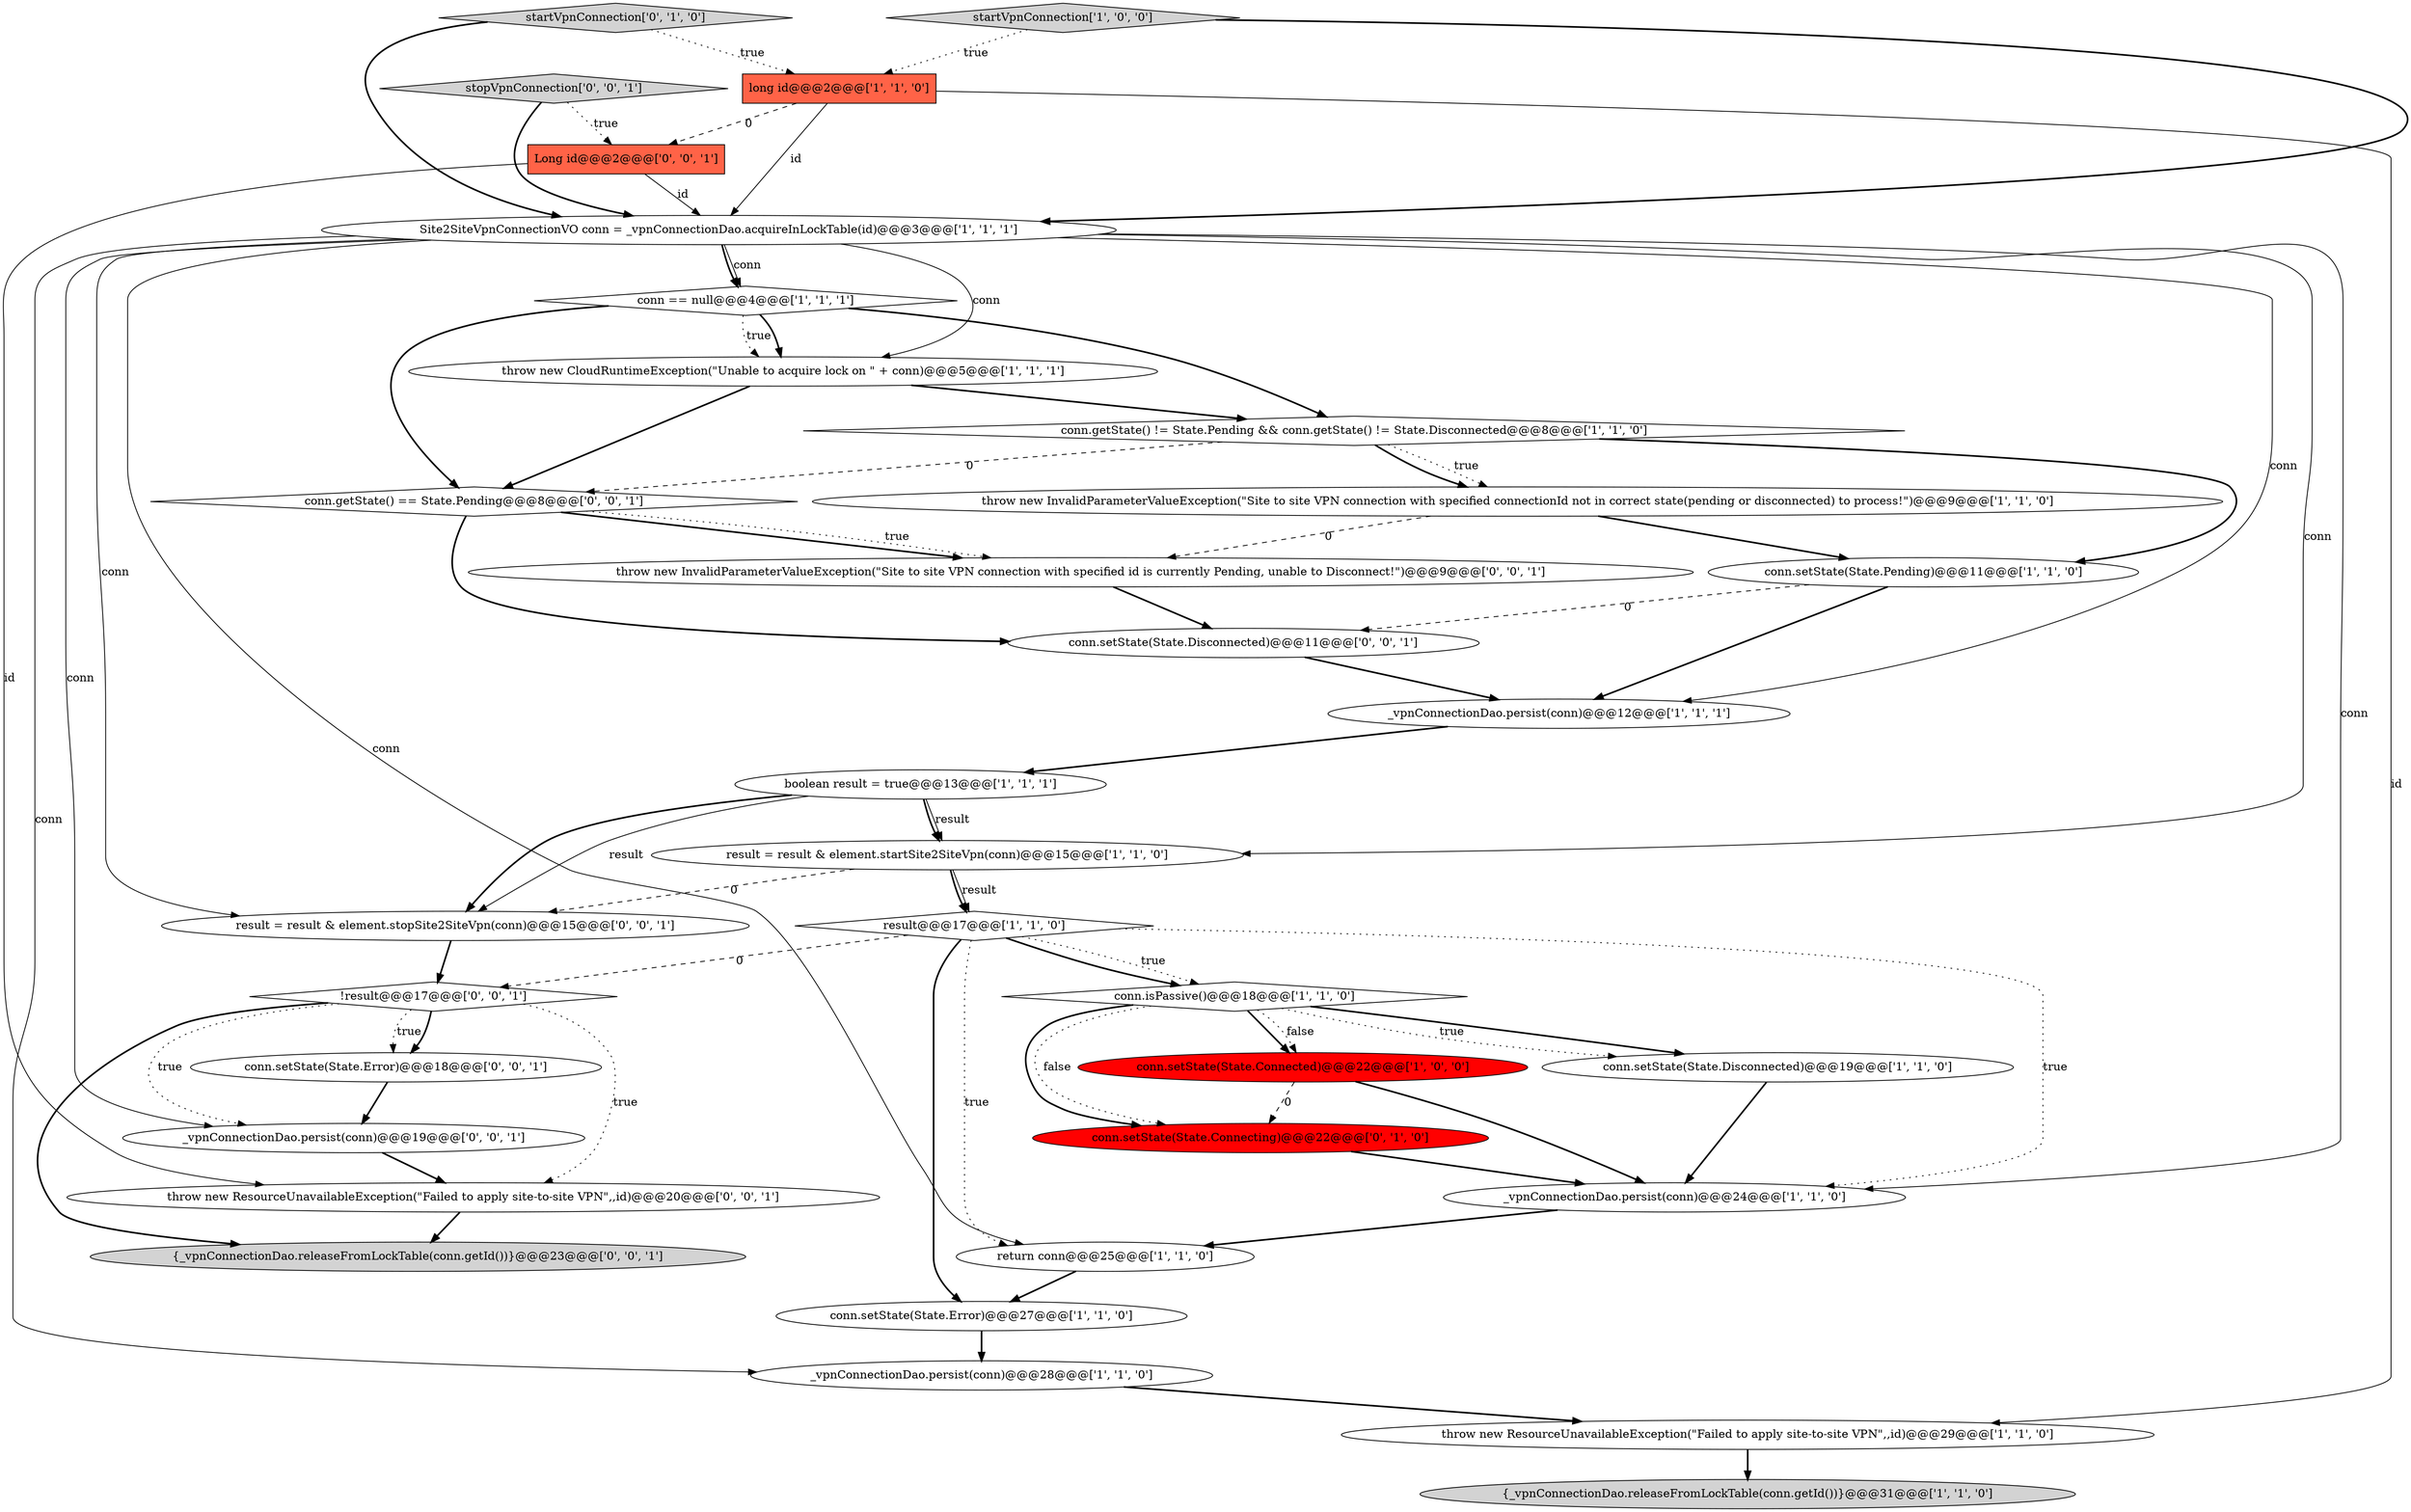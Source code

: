 digraph {
12 [style = filled, label = "Site2SiteVpnConnectionVO conn = _vpnConnectionDao.acquireInLockTable(id)@@@3@@@['1', '1', '1']", fillcolor = white, shape = ellipse image = "AAA0AAABBB1BBB"];
28 [style = filled, label = "conn.setState(State.Error)@@@18@@@['0', '0', '1']", fillcolor = white, shape = ellipse image = "AAA0AAABBB3BBB"];
23 [style = filled, label = "{_vpnConnectionDao.releaseFromLockTable(conn.getId())}@@@23@@@['0', '0', '1']", fillcolor = lightgray, shape = ellipse image = "AAA0AAABBB3BBB"];
30 [style = filled, label = "Long id@@@2@@@['0', '0', '1']", fillcolor = tomato, shape = box image = "AAA0AAABBB3BBB"];
31 [style = filled, label = "conn.getState() == State.Pending@@@8@@@['0', '0', '1']", fillcolor = white, shape = diamond image = "AAA0AAABBB3BBB"];
29 [style = filled, label = "conn.setState(State.Disconnected)@@@11@@@['0', '0', '1']", fillcolor = white, shape = ellipse image = "AAA0AAABBB3BBB"];
14 [style = filled, label = "_vpnConnectionDao.persist(conn)@@@24@@@['1', '1', '0']", fillcolor = white, shape = ellipse image = "AAA0AAABBB1BBB"];
10 [style = filled, label = "conn.setState(State.Disconnected)@@@19@@@['1', '1', '0']", fillcolor = white, shape = ellipse image = "AAA0AAABBB1BBB"];
25 [style = filled, label = "stopVpnConnection['0', '0', '1']", fillcolor = lightgray, shape = diamond image = "AAA0AAABBB3BBB"];
15 [style = filled, label = "conn.setState(State.Error)@@@27@@@['1', '1', '0']", fillcolor = white, shape = ellipse image = "AAA0AAABBB1BBB"];
8 [style = filled, label = "throw new ResourceUnavailableException(\"Failed to apply site-to-site VPN\",,id)@@@29@@@['1', '1', '0']", fillcolor = white, shape = ellipse image = "AAA0AAABBB1BBB"];
4 [style = filled, label = "_vpnConnectionDao.persist(conn)@@@12@@@['1', '1', '1']", fillcolor = white, shape = ellipse image = "AAA0AAABBB1BBB"];
21 [style = filled, label = "startVpnConnection['0', '1', '0']", fillcolor = lightgray, shape = diamond image = "AAA0AAABBB2BBB"];
32 [style = filled, label = "!result@@@17@@@['0', '0', '1']", fillcolor = white, shape = diamond image = "AAA0AAABBB3BBB"];
18 [style = filled, label = "conn.setState(State.Pending)@@@11@@@['1', '1', '0']", fillcolor = white, shape = ellipse image = "AAA0AAABBB1BBB"];
20 [style = filled, label = "conn.isPassive()@@@18@@@['1', '1', '0']", fillcolor = white, shape = diamond image = "AAA0AAABBB1BBB"];
1 [style = filled, label = "startVpnConnection['1', '0', '0']", fillcolor = lightgray, shape = diamond image = "AAA0AAABBB1BBB"];
27 [style = filled, label = "result = result & element.stopSite2SiteVpn(conn)@@@15@@@['0', '0', '1']", fillcolor = white, shape = ellipse image = "AAA0AAABBB3BBB"];
0 [style = filled, label = "result@@@17@@@['1', '1', '0']", fillcolor = white, shape = diamond image = "AAA0AAABBB1BBB"];
9 [style = filled, label = "conn.getState() != State.Pending && conn.getState() != State.Disconnected@@@8@@@['1', '1', '0']", fillcolor = white, shape = diamond image = "AAA0AAABBB1BBB"];
16 [style = filled, label = "{_vpnConnectionDao.releaseFromLockTable(conn.getId())}@@@31@@@['1', '1', '0']", fillcolor = lightgray, shape = ellipse image = "AAA0AAABBB1BBB"];
3 [style = filled, label = "throw new CloudRuntimeException(\"Unable to acquire lock on \" + conn)@@@5@@@['1', '1', '1']", fillcolor = white, shape = ellipse image = "AAA0AAABBB1BBB"];
11 [style = filled, label = "result = result & element.startSite2SiteVpn(conn)@@@15@@@['1', '1', '0']", fillcolor = white, shape = ellipse image = "AAA0AAABBB1BBB"];
2 [style = filled, label = "conn.setState(State.Connected)@@@22@@@['1', '0', '0']", fillcolor = red, shape = ellipse image = "AAA1AAABBB1BBB"];
22 [style = filled, label = "conn.setState(State.Connecting)@@@22@@@['0', '1', '0']", fillcolor = red, shape = ellipse image = "AAA1AAABBB2BBB"];
5 [style = filled, label = "_vpnConnectionDao.persist(conn)@@@28@@@['1', '1', '0']", fillcolor = white, shape = ellipse image = "AAA0AAABBB1BBB"];
7 [style = filled, label = "boolean result = true@@@13@@@['1', '1', '1']", fillcolor = white, shape = ellipse image = "AAA0AAABBB1BBB"];
19 [style = filled, label = "throw new InvalidParameterValueException(\"Site to site VPN connection with specified connectionId not in correct state(pending or disconnected) to process!\")@@@9@@@['1', '1', '0']", fillcolor = white, shape = ellipse image = "AAA0AAABBB1BBB"];
33 [style = filled, label = "throw new ResourceUnavailableException(\"Failed to apply site-to-site VPN\",,id)@@@20@@@['0', '0', '1']", fillcolor = white, shape = ellipse image = "AAA0AAABBB3BBB"];
6 [style = filled, label = "return conn@@@25@@@['1', '1', '0']", fillcolor = white, shape = ellipse image = "AAA0AAABBB1BBB"];
13 [style = filled, label = "long id@@@2@@@['1', '1', '0']", fillcolor = tomato, shape = box image = "AAA0AAABBB1BBB"];
26 [style = filled, label = "throw new InvalidParameterValueException(\"Site to site VPN connection with specified id is currently Pending, unable to Disconnect!\")@@@9@@@['0', '0', '1']", fillcolor = white, shape = ellipse image = "AAA0AAABBB3BBB"];
17 [style = filled, label = "conn == null@@@4@@@['1', '1', '1']", fillcolor = white, shape = diamond image = "AAA0AAABBB1BBB"];
24 [style = filled, label = "_vpnConnectionDao.persist(conn)@@@19@@@['0', '0', '1']", fillcolor = white, shape = ellipse image = "AAA0AAABBB3BBB"];
8->16 [style = bold, label=""];
5->8 [style = bold, label=""];
12->6 [style = solid, label="conn"];
32->28 [style = dotted, label="true"];
12->24 [style = solid, label="conn"];
19->18 [style = bold, label=""];
7->11 [style = bold, label=""];
29->4 [style = bold, label=""];
27->32 [style = bold, label=""];
32->23 [style = bold, label=""];
20->22 [style = dotted, label="false"];
32->24 [style = dotted, label="true"];
10->14 [style = bold, label=""];
3->31 [style = bold, label=""];
17->31 [style = bold, label=""];
17->9 [style = bold, label=""];
26->29 [style = bold, label=""];
0->32 [style = dashed, label="0"];
12->17 [style = bold, label=""];
12->4 [style = solid, label="conn"];
0->20 [style = dotted, label="true"];
31->29 [style = bold, label=""];
30->12 [style = solid, label="id"];
0->6 [style = dotted, label="true"];
32->33 [style = dotted, label="true"];
7->27 [style = solid, label="result"];
17->3 [style = dotted, label="true"];
0->15 [style = bold, label=""];
11->0 [style = solid, label="result"];
4->7 [style = bold, label=""];
6->15 [style = bold, label=""];
15->5 [style = bold, label=""];
20->22 [style = bold, label=""];
20->10 [style = bold, label=""];
13->8 [style = solid, label="id"];
20->2 [style = bold, label=""];
21->12 [style = bold, label=""];
3->9 [style = bold, label=""];
24->33 [style = bold, label=""];
12->14 [style = solid, label="conn"];
33->23 [style = bold, label=""];
31->26 [style = bold, label=""];
20->2 [style = dotted, label="false"];
1->13 [style = dotted, label="true"];
11->0 [style = bold, label=""];
9->19 [style = dotted, label="true"];
9->18 [style = bold, label=""];
9->31 [style = dashed, label="0"];
18->4 [style = bold, label=""];
19->26 [style = dashed, label="0"];
7->11 [style = solid, label="result"];
25->12 [style = bold, label=""];
12->17 [style = solid, label="conn"];
12->11 [style = solid, label="conn"];
12->27 [style = solid, label="conn"];
31->26 [style = dotted, label="true"];
2->14 [style = bold, label=""];
20->10 [style = dotted, label="true"];
1->12 [style = bold, label=""];
17->3 [style = bold, label=""];
7->27 [style = bold, label=""];
9->19 [style = bold, label=""];
28->24 [style = bold, label=""];
13->12 [style = solid, label="id"];
12->5 [style = solid, label="conn"];
0->20 [style = bold, label=""];
0->14 [style = dotted, label="true"];
21->13 [style = dotted, label="true"];
12->3 [style = solid, label="conn"];
11->27 [style = dashed, label="0"];
22->14 [style = bold, label=""];
25->30 [style = dotted, label="true"];
2->22 [style = dashed, label="0"];
32->28 [style = bold, label=""];
30->33 [style = solid, label="id"];
14->6 [style = bold, label=""];
13->30 [style = dashed, label="0"];
18->29 [style = dashed, label="0"];
}
